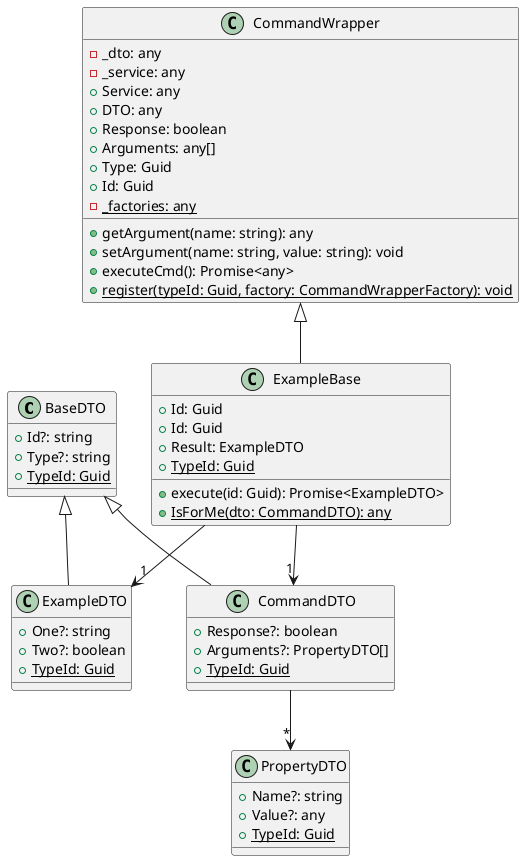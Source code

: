 @startuml
class BaseDTO {
    +Id?: string
    +Type?: string
    +{static} TypeId: Guid
}
class ExampleDTO extends BaseDTO {
    +One?: string
    +Two?: boolean
    +{static} TypeId: Guid
}
class CommandWrapper {
    -_dto: any
    -_service: any
    +Service: any
    +DTO: any
    +Response: boolean
    +Arguments: any[]
    +Type: Guid
    +Id: Guid
    +getArgument(name: string): any
    +setArgument(name: string, value: string): void
    +executeCmd(): Promise<any>
    -{static} _factories: any
    +{static} register(typeId: Guid, factory: CommandWrapperFactory): void
}
class PropertyDTO {
    +Name?: string
    +Value?: any
    +{static} TypeId: Guid
}
class CommandDTO extends BaseDTO {
    +Response?: boolean
    +Arguments?: PropertyDTO[]
    +{static} TypeId: Guid
}
class ExampleBase extends CommandWrapper {
    +Id: Guid
    +Id: Guid
    +Result: ExampleDTO
    +execute(id: Guid): Promise<ExampleDTO>
    +{static} TypeId: Guid
    +{static} IsForMe(dto: CommandDTO): any
}
CommandDTO --> "*" PropertyDTO
ExampleBase --> "1" ExampleDTO
ExampleBase --> "1" CommandDTO
@enduml